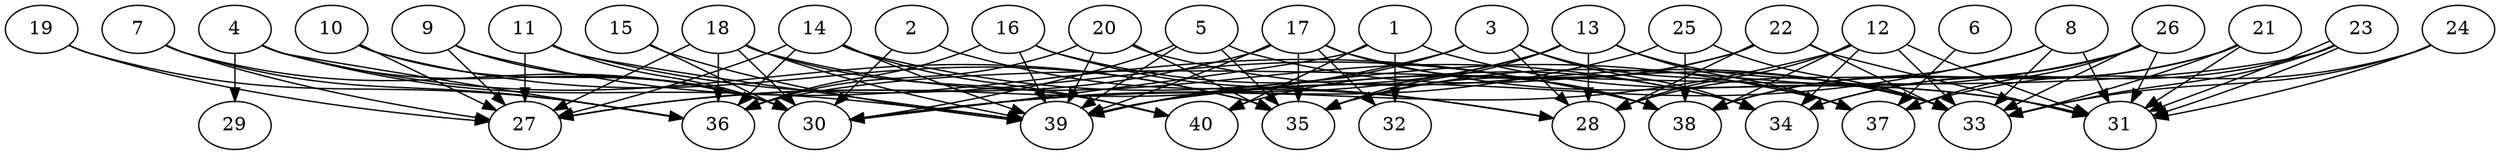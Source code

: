 // DAG automatically generated by daggen at Thu Oct  3 14:06:49 2019
// ./daggen --dot -n 40 --ccr 0.5 --fat 0.9 --regular 0.9 --density 0.5 --mindata 5242880 --maxdata 52428800 
digraph G {
  1 [size="51576832", alpha="0.04", expect_size="25788416"] 
  1 -> 30 [size ="25788416"]
  1 -> 31 [size ="25788416"]
  1 -> 32 [size ="25788416"]
  1 -> 40 [size ="25788416"]
  2 [size="65576960", alpha="0.03", expect_size="32788480"] 
  2 -> 28 [size ="32788480"]
  2 -> 30 [size ="32788480"]
  3 [size="52606976", alpha="0.08", expect_size="26303488"] 
  3 -> 27 [size ="26303488"]
  3 -> 28 [size ="26303488"]
  3 -> 34 [size ="26303488"]
  3 -> 37 [size ="26303488"]
  3 -> 39 [size ="26303488"]
  4 [size="82909184", alpha="0.11", expect_size="41454592"] 
  4 -> 29 [size ="41454592"]
  4 -> 30 [size ="41454592"]
  4 -> 35 [size ="41454592"]
  4 -> 36 [size ="41454592"]
  4 -> 39 [size ="41454592"]
  5 [size="20506624", alpha="0.19", expect_size="10253312"] 
  5 -> 30 [size ="10253312"]
  5 -> 33 [size ="10253312"]
  5 -> 35 [size ="10253312"]
  5 -> 39 [size ="10253312"]
  6 [size="102504448", alpha="0.15", expect_size="51252224"] 
  6 -> 37 [size ="51252224"]
  7 [size="35448832", alpha="0.10", expect_size="17724416"] 
  7 -> 27 [size ="17724416"]
  7 -> 30 [size ="17724416"]
  7 -> 36 [size ="17724416"]
  8 [size="19339264", alpha="0.15", expect_size="9669632"] 
  8 -> 28 [size ="9669632"]
  8 -> 31 [size ="9669632"]
  8 -> 33 [size ="9669632"]
  8 -> 39 [size ="9669632"]
  9 [size="64700416", alpha="0.13", expect_size="32350208"] 
  9 -> 27 [size ="32350208"]
  9 -> 30 [size ="32350208"]
  9 -> 38 [size ="32350208"]
  10 [size="45473792", alpha="0.03", expect_size="22736896"] 
  10 -> 27 [size ="22736896"]
  10 -> 30 [size ="22736896"]
  10 -> 35 [size ="22736896"]
  11 [size="31076352", alpha="0.18", expect_size="15538176"] 
  11 -> 27 [size ="15538176"]
  11 -> 30 [size ="15538176"]
  11 -> 38 [size ="15538176"]
  11 -> 39 [size ="15538176"]
  12 [size="48918528", alpha="0.08", expect_size="24459264"] 
  12 -> 28 [size ="24459264"]
  12 -> 30 [size ="24459264"]
  12 -> 31 [size ="24459264"]
  12 -> 33 [size ="24459264"]
  12 -> 34 [size ="24459264"]
  12 -> 38 [size ="24459264"]
  13 [size="62027776", alpha="0.16", expect_size="31013888"] 
  13 -> 28 [size ="31013888"]
  13 -> 30 [size ="31013888"]
  13 -> 33 [size ="31013888"]
  13 -> 35 [size ="31013888"]
  13 -> 37 [size ="31013888"]
  13 -> 39 [size ="31013888"]
  14 [size="98379776", alpha="0.01", expect_size="49189888"] 
  14 -> 27 [size ="49189888"]
  14 -> 36 [size ="49189888"]
  14 -> 37 [size ="49189888"]
  14 -> 39 [size ="49189888"]
  14 -> 40 [size ="49189888"]
  15 [size="57600000", alpha="0.11", expect_size="28800000"] 
  15 -> 30 [size ="28800000"]
  15 -> 39 [size ="28800000"]
  16 [size="51077120", alpha="0.18", expect_size="25538560"] 
  16 -> 28 [size ="25538560"]
  16 -> 34 [size ="25538560"]
  16 -> 36 [size ="25538560"]
  16 -> 39 [size ="25538560"]
  17 [size="28491776", alpha="0.06", expect_size="14245888"] 
  17 -> 27 [size ="14245888"]
  17 -> 31 [size ="14245888"]
  17 -> 32 [size ="14245888"]
  17 -> 35 [size ="14245888"]
  17 -> 38 [size ="14245888"]
  17 -> 39 [size ="14245888"]
  18 [size="76251136", alpha="0.06", expect_size="38125568"] 
  18 -> 27 [size ="38125568"]
  18 -> 30 [size ="38125568"]
  18 -> 34 [size ="38125568"]
  18 -> 36 [size ="38125568"]
  18 -> 39 [size ="38125568"]
  18 -> 40 [size ="38125568"]
  19 [size="54165504", alpha="0.02", expect_size="27082752"] 
  19 -> 27 [size ="27082752"]
  19 -> 36 [size ="27082752"]
  20 [size="22368256", alpha="0.13", expect_size="11184128"] 
  20 -> 33 [size ="11184128"]
  20 -> 35 [size ="11184128"]
  20 -> 36 [size ="11184128"]
  20 -> 39 [size ="11184128"]
  21 [size="34961408", alpha="0.13", expect_size="17480704"] 
  21 -> 31 [size ="17480704"]
  21 -> 33 [size ="17480704"]
  21 -> 34 [size ="17480704"]
  21 -> 38 [size ="17480704"]
  22 [size="26710016", alpha="0.04", expect_size="13355008"] 
  22 -> 28 [size ="13355008"]
  22 -> 31 [size ="13355008"]
  22 -> 33 [size ="13355008"]
  22 -> 35 [size ="13355008"]
  22 -> 40 [size ="13355008"]
  23 [size="63893504", alpha="0.05", expect_size="31946752"] 
  23 -> 31 [size ="31946752"]
  23 -> 31 [size ="31946752"]
  23 -> 33 [size ="31946752"]
  23 -> 34 [size ="31946752"]
  23 -> 36 [size ="31946752"]
  24 [size="44994560", alpha="0.00", expect_size="22497280"] 
  24 -> 31 [size ="22497280"]
  24 -> 33 [size ="22497280"]
  24 -> 37 [size ="22497280"]
  25 [size="50587648", alpha="0.18", expect_size="25293824"] 
  25 -> 30 [size ="25293824"]
  25 -> 33 [size ="25293824"]
  25 -> 38 [size ="25293824"]
  26 [size="101548032", alpha="0.16", expect_size="50774016"] 
  26 -> 31 [size ="50774016"]
  26 -> 33 [size ="50774016"]
  26 -> 35 [size ="50774016"]
  26 -> 37 [size ="50774016"]
  26 -> 38 [size ="50774016"]
  27 [size="91303936", alpha="0.18", expect_size="45651968"] 
  28 [size="27131904", alpha="0.03", expect_size="13565952"] 
  29 [size="53127168", alpha="0.19", expect_size="26563584"] 
  30 [size="61882368", alpha="0.02", expect_size="30941184"] 
  31 [size="28655616", alpha="0.10", expect_size="14327808"] 
  32 [size="88907776", alpha="0.06", expect_size="44453888"] 
  33 [size="14618624", alpha="0.13", expect_size="7309312"] 
  34 [size="36651008", alpha="0.19", expect_size="18325504"] 
  35 [size="38684672", alpha="0.14", expect_size="19342336"] 
  36 [size="30742528", alpha="0.18", expect_size="15371264"] 
  37 [size="104845312", alpha="0.06", expect_size="52422656"] 
  38 [size="97212416", alpha="0.08", expect_size="48606208"] 
  39 [size="16695296", alpha="0.19", expect_size="8347648"] 
  40 [size="11884544", alpha="0.13", expect_size="5942272"] 
}
